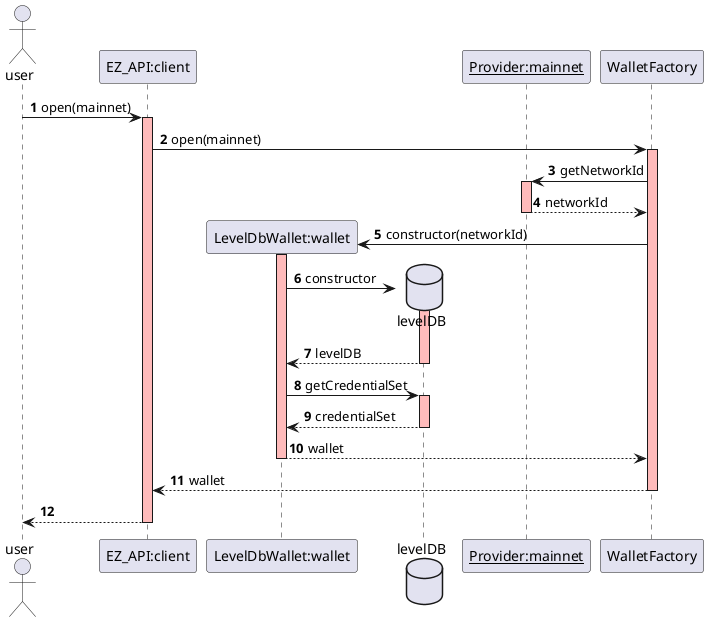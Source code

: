 @startuml
skinparam sequence {
  LifeLineBackgroundColor #FFBBBB
}

autonumber
autoactivate on
actor user
participant "EZ_API:client" as client
participant "LevelDbWallet:wallet" as wallet
database levelDB
participant "__Provider:mainnet__" as mainnet
user ->client: open(mainnet)
  client -> WalletFactory: open(mainnet)
    WalletFactory -> mainnet: getNetworkId
    return networkId

    create wallet
    WalletFactory -> wallet : constructor(networkId)
      create levelDB
      wallet -> levelDB : constructor
      return levelDB

      wallet -> levelDB : getCredentialSet
      return credentialSet
    return wallet

  return wallet
return
@enduml